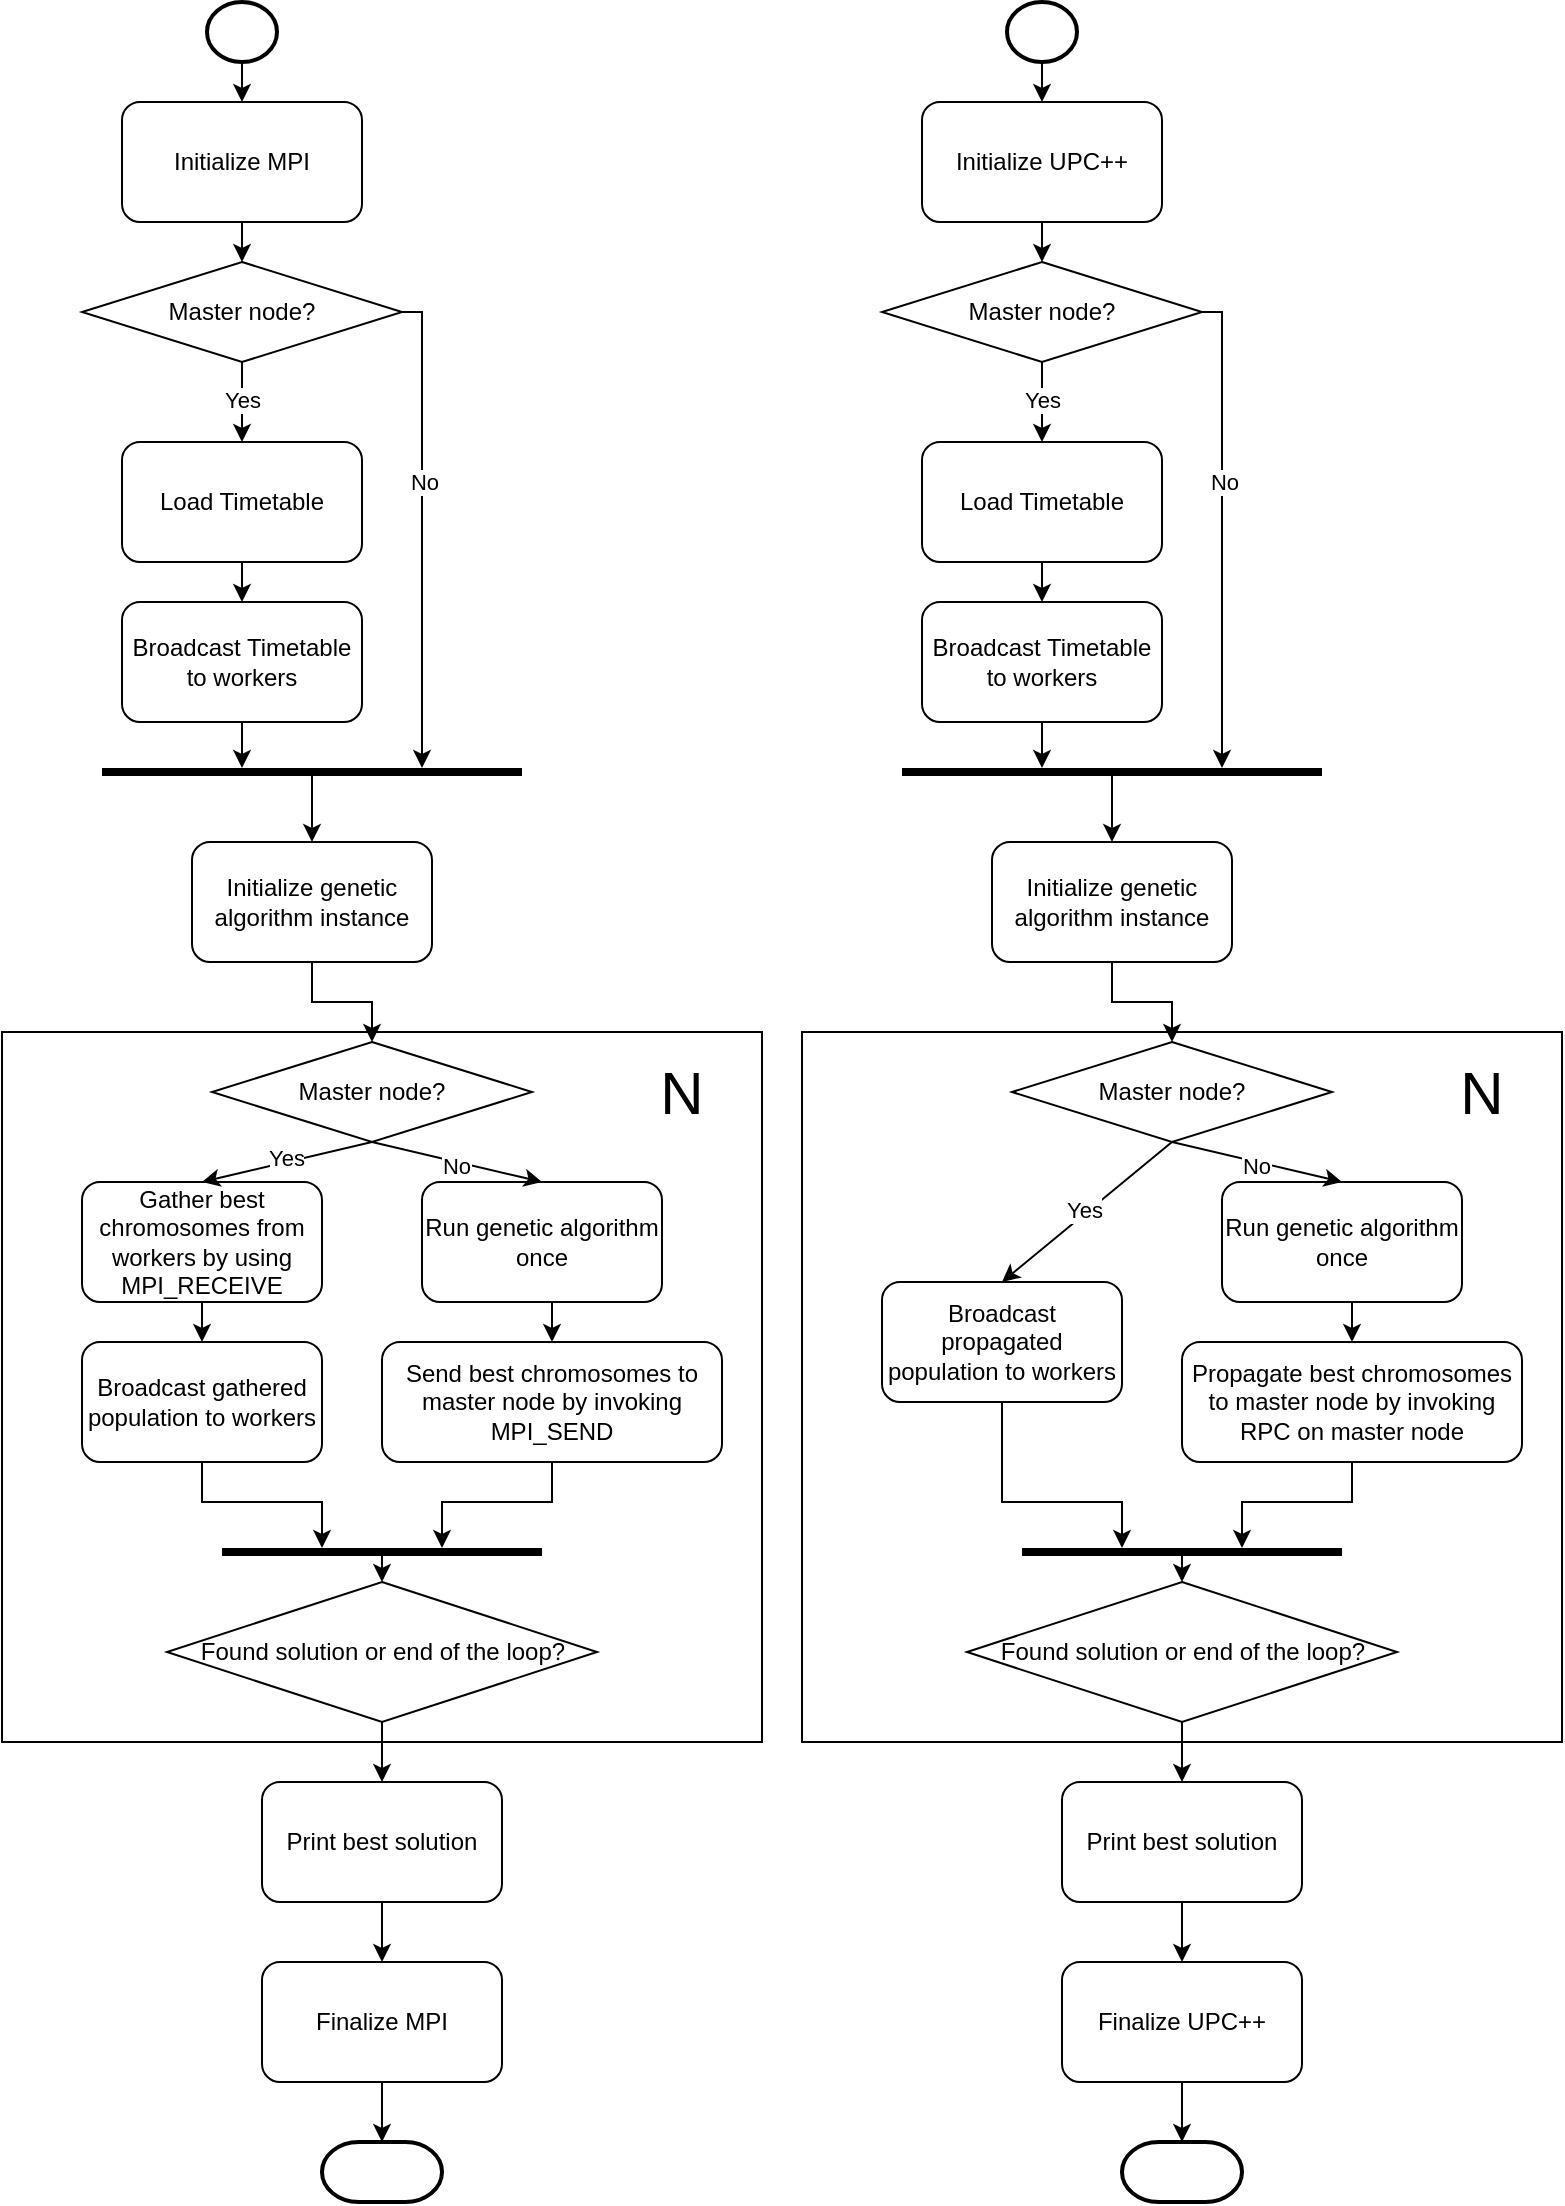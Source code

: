 <mxfile scale="1" border="0" version="24.5.2" type="device">
  <diagram id="C5RBs43oDa-KdzZeNtuy" name="Page-1">
    <mxGraphModel dx="1221" dy="674" grid="1" gridSize="10" guides="1" tooltips="1" connect="1" arrows="1" fold="1" page="1" pageScale="1" pageWidth="827" pageHeight="1169" math="0" shadow="0">
      <root>
        <mxCell id="WIyWlLk6GJQsqaUBKTNV-0" />
        <mxCell id="WIyWlLk6GJQsqaUBKTNV-1" parent="WIyWlLk6GJQsqaUBKTNV-0" />
        <mxCell id="PjXVE9nGpDbadOeOmjFC-62" value="" style="group" parent="WIyWlLk6GJQsqaUBKTNV-1" vertex="1" connectable="0">
          <mxGeometry y="10" width="380" height="1100" as="geometry" />
        </mxCell>
        <mxCell id="PjXVE9nGpDbadOeOmjFC-25" value="" style="rounded=0;whiteSpace=wrap;html=1;" parent="PjXVE9nGpDbadOeOmjFC-62" vertex="1">
          <mxGeometry y="515" width="380" height="355" as="geometry" />
        </mxCell>
        <mxCell id="PjXVE9nGpDbadOeOmjFC-6" style="edgeStyle=orthogonalEdgeStyle;rounded=0;orthogonalLoop=1;jettySize=auto;html=1;exitX=0.5;exitY=1;exitDx=0;exitDy=0;entryX=0.5;entryY=0;entryDx=0;entryDy=0;" parent="PjXVE9nGpDbadOeOmjFC-62" source="PjXVE9nGpDbadOeOmjFC-0" target="PjXVE9nGpDbadOeOmjFC-4" edge="1">
          <mxGeometry relative="1" as="geometry" />
        </mxCell>
        <mxCell id="PjXVE9nGpDbadOeOmjFC-0" value="Initialize MPI" style="rounded=1;whiteSpace=wrap;html=1;" parent="PjXVE9nGpDbadOeOmjFC-62" vertex="1">
          <mxGeometry x="60" y="50" width="120" height="60" as="geometry" />
        </mxCell>
        <mxCell id="PjXVE9nGpDbadOeOmjFC-9" style="edgeStyle=orthogonalEdgeStyle;rounded=0;orthogonalLoop=1;jettySize=auto;html=1;exitX=0.5;exitY=1;exitDx=0;exitDy=0;entryX=0.5;entryY=0;entryDx=0;entryDy=0;" parent="PjXVE9nGpDbadOeOmjFC-62" source="PjXVE9nGpDbadOeOmjFC-1" target="PjXVE9nGpDbadOeOmjFC-2" edge="1">
          <mxGeometry relative="1" as="geometry" />
        </mxCell>
        <mxCell id="PjXVE9nGpDbadOeOmjFC-1" value="Load Timetable" style="rounded=1;whiteSpace=wrap;html=1;" parent="PjXVE9nGpDbadOeOmjFC-62" vertex="1">
          <mxGeometry x="60" y="220" width="120" height="60" as="geometry" />
        </mxCell>
        <mxCell id="PjXVE9nGpDbadOeOmjFC-17" style="edgeStyle=orthogonalEdgeStyle;rounded=0;orthogonalLoop=1;jettySize=auto;html=1;exitX=0.5;exitY=1;exitDx=0;exitDy=0;" parent="PjXVE9nGpDbadOeOmjFC-62" source="PjXVE9nGpDbadOeOmjFC-2" target="PjXVE9nGpDbadOeOmjFC-14" edge="1">
          <mxGeometry relative="1" as="geometry">
            <Array as="points">
              <mxPoint x="120" y="380" />
              <mxPoint x="120" y="380" />
            </Array>
          </mxGeometry>
        </mxCell>
        <mxCell id="PjXVE9nGpDbadOeOmjFC-2" value="Broadcast Timetable to workers" style="rounded=1;whiteSpace=wrap;html=1;" parent="PjXVE9nGpDbadOeOmjFC-62" vertex="1">
          <mxGeometry x="60" y="300" width="120" height="60" as="geometry" />
        </mxCell>
        <mxCell id="PjXVE9nGpDbadOeOmjFC-7" style="edgeStyle=orthogonalEdgeStyle;rounded=0;orthogonalLoop=1;jettySize=auto;html=1;exitX=0.5;exitY=1;exitDx=0;exitDy=0;entryX=0.5;entryY=0;entryDx=0;entryDy=0;" parent="PjXVE9nGpDbadOeOmjFC-62" source="PjXVE9nGpDbadOeOmjFC-4" target="PjXVE9nGpDbadOeOmjFC-1" edge="1">
          <mxGeometry relative="1" as="geometry" />
        </mxCell>
        <mxCell id="PjXVE9nGpDbadOeOmjFC-10" value="Yes" style="edgeLabel;html=1;align=center;verticalAlign=middle;resizable=0;points=[];" parent="PjXVE9nGpDbadOeOmjFC-7" vertex="1" connectable="0">
          <mxGeometry x="-0.05" relative="1" as="geometry">
            <mxPoint as="offset" />
          </mxGeometry>
        </mxCell>
        <mxCell id="PjXVE9nGpDbadOeOmjFC-18" style="edgeStyle=orthogonalEdgeStyle;rounded=0;orthogonalLoop=1;jettySize=auto;html=1;exitX=1;exitY=0.5;exitDx=0;exitDy=0;" parent="PjXVE9nGpDbadOeOmjFC-62" source="PjXVE9nGpDbadOeOmjFC-4" target="PjXVE9nGpDbadOeOmjFC-14" edge="1">
          <mxGeometry relative="1" as="geometry">
            <Array as="points">
              <mxPoint x="210" y="155" />
            </Array>
          </mxGeometry>
        </mxCell>
        <mxCell id="PjXVE9nGpDbadOeOmjFC-19" value="No" style="edgeLabel;html=1;align=center;verticalAlign=middle;resizable=0;points=[];" parent="PjXVE9nGpDbadOeOmjFC-18" vertex="1" connectable="0">
          <mxGeometry x="-0.203" y="1" relative="1" as="geometry">
            <mxPoint as="offset" />
          </mxGeometry>
        </mxCell>
        <mxCell id="PjXVE9nGpDbadOeOmjFC-4" value="Master node?" style="rhombus;whiteSpace=wrap;html=1;" parent="PjXVE9nGpDbadOeOmjFC-62" vertex="1">
          <mxGeometry x="40" y="130" width="160" height="50" as="geometry" />
        </mxCell>
        <mxCell id="PjXVE9nGpDbadOeOmjFC-20" style="edgeStyle=orthogonalEdgeStyle;rounded=0;orthogonalLoop=1;jettySize=auto;html=1;exitX=0.5;exitY=1;exitDx=0;exitDy=0;exitPerimeter=0;entryX=0.5;entryY=0;entryDx=0;entryDy=0;" parent="PjXVE9nGpDbadOeOmjFC-62" source="PjXVE9nGpDbadOeOmjFC-12" target="PjXVE9nGpDbadOeOmjFC-0" edge="1">
          <mxGeometry relative="1" as="geometry" />
        </mxCell>
        <mxCell id="PjXVE9nGpDbadOeOmjFC-12" value="" style="strokeWidth=2;html=1;shape=mxgraph.flowchart.start_2;whiteSpace=wrap;" parent="PjXVE9nGpDbadOeOmjFC-62" vertex="1">
          <mxGeometry x="102.5" width="35" height="30" as="geometry" />
        </mxCell>
        <mxCell id="PjXVE9nGpDbadOeOmjFC-14" value="" style="line;strokeWidth=4;html=1;perimeter=backbonePerimeter;points=[];outlineConnect=0;" parent="PjXVE9nGpDbadOeOmjFC-62" vertex="1">
          <mxGeometry x="50" y="380" width="210" height="10" as="geometry" />
        </mxCell>
        <mxCell id="PjXVE9nGpDbadOeOmjFC-40" style="edgeStyle=orthogonalEdgeStyle;rounded=0;orthogonalLoop=1;jettySize=auto;html=1;exitX=0.5;exitY=1;exitDx=0;exitDy=0;entryX=0.5;entryY=0;entryDx=0;entryDy=0;" parent="PjXVE9nGpDbadOeOmjFC-62" source="PjXVE9nGpDbadOeOmjFC-22" target="PjXVE9nGpDbadOeOmjFC-35" edge="1">
          <mxGeometry relative="1" as="geometry" />
        </mxCell>
        <mxCell id="PjXVE9nGpDbadOeOmjFC-22" value="Initialize genetic algorithm instance" style="rounded=1;whiteSpace=wrap;html=1;" parent="PjXVE9nGpDbadOeOmjFC-62" vertex="1">
          <mxGeometry x="95" y="420" width="120" height="60" as="geometry" />
        </mxCell>
        <mxCell id="PjXVE9nGpDbadOeOmjFC-23" value="" style="endArrow=classic;html=1;rounded=0;entryX=0.5;entryY=0;entryDx=0;entryDy=0;" parent="PjXVE9nGpDbadOeOmjFC-62" source="PjXVE9nGpDbadOeOmjFC-14" target="PjXVE9nGpDbadOeOmjFC-22" edge="1">
          <mxGeometry width="50" height="50" relative="1" as="geometry">
            <mxPoint x="270" y="450" as="sourcePoint" />
            <mxPoint x="260" y="410" as="targetPoint" />
          </mxGeometry>
        </mxCell>
        <mxCell id="PjXVE9nGpDbadOeOmjFC-47" style="edgeStyle=orthogonalEdgeStyle;rounded=0;orthogonalLoop=1;jettySize=auto;html=1;exitX=0.5;exitY=1;exitDx=0;exitDy=0;entryX=0.5;entryY=0;entryDx=0;entryDy=0;" parent="PjXVE9nGpDbadOeOmjFC-62" source="PjXVE9nGpDbadOeOmjFC-26" target="PjXVE9nGpDbadOeOmjFC-44" edge="1">
          <mxGeometry relative="1" as="geometry" />
        </mxCell>
        <mxCell id="PjXVE9nGpDbadOeOmjFC-26" value="Gather best chromosomes from workers by using MPI_RECEIVE" style="rounded=1;whiteSpace=wrap;html=1;" parent="PjXVE9nGpDbadOeOmjFC-62" vertex="1">
          <mxGeometry x="40" y="590" width="120" height="60" as="geometry" />
        </mxCell>
        <mxCell id="PjXVE9nGpDbadOeOmjFC-42" style="edgeStyle=orthogonalEdgeStyle;rounded=0;orthogonalLoop=1;jettySize=auto;html=1;exitX=0.5;exitY=1;exitDx=0;exitDy=0;entryX=0.5;entryY=0;entryDx=0;entryDy=0;" parent="PjXVE9nGpDbadOeOmjFC-62" source="PjXVE9nGpDbadOeOmjFC-27" target="PjXVE9nGpDbadOeOmjFC-41" edge="1">
          <mxGeometry relative="1" as="geometry" />
        </mxCell>
        <mxCell id="PjXVE9nGpDbadOeOmjFC-27" value="Run genetic algorithm once" style="rounded=1;whiteSpace=wrap;html=1;" parent="PjXVE9nGpDbadOeOmjFC-62" vertex="1">
          <mxGeometry x="210" y="590" width="120" height="60" as="geometry" />
        </mxCell>
        <mxCell id="PjXVE9nGpDbadOeOmjFC-36" style="rounded=0;orthogonalLoop=1;jettySize=auto;html=1;exitX=0.5;exitY=1;exitDx=0;exitDy=0;entryX=0.5;entryY=0;entryDx=0;entryDy=0;" parent="PjXVE9nGpDbadOeOmjFC-62" source="PjXVE9nGpDbadOeOmjFC-35" target="PjXVE9nGpDbadOeOmjFC-26" edge="1">
          <mxGeometry relative="1" as="geometry" />
        </mxCell>
        <mxCell id="PjXVE9nGpDbadOeOmjFC-38" value="Yes" style="edgeLabel;html=1;align=center;verticalAlign=middle;resizable=0;points=[];" parent="PjXVE9nGpDbadOeOmjFC-36" vertex="1" connectable="0">
          <mxGeometry x="0.012" y="-2" relative="1" as="geometry">
            <mxPoint as="offset" />
          </mxGeometry>
        </mxCell>
        <mxCell id="PjXVE9nGpDbadOeOmjFC-37" style="rounded=0;orthogonalLoop=1;jettySize=auto;html=1;exitX=0.5;exitY=1;exitDx=0;exitDy=0;entryX=0.5;entryY=0;entryDx=0;entryDy=0;" parent="PjXVE9nGpDbadOeOmjFC-62" source="PjXVE9nGpDbadOeOmjFC-35" target="PjXVE9nGpDbadOeOmjFC-27" edge="1">
          <mxGeometry relative="1" as="geometry" />
        </mxCell>
        <mxCell id="PjXVE9nGpDbadOeOmjFC-39" value="No" style="edgeLabel;html=1;align=center;verticalAlign=middle;resizable=0;points=[];" parent="PjXVE9nGpDbadOeOmjFC-37" vertex="1" connectable="0">
          <mxGeometry x="-0.012" y="-2" relative="1" as="geometry">
            <mxPoint as="offset" />
          </mxGeometry>
        </mxCell>
        <mxCell id="PjXVE9nGpDbadOeOmjFC-35" value="Master node?" style="rhombus;whiteSpace=wrap;html=1;" parent="PjXVE9nGpDbadOeOmjFC-62" vertex="1">
          <mxGeometry x="105" y="520" width="160" height="50" as="geometry" />
        </mxCell>
        <mxCell id="PjXVE9nGpDbadOeOmjFC-50" style="edgeStyle=orthogonalEdgeStyle;rounded=0;orthogonalLoop=1;jettySize=auto;html=1;exitX=0.5;exitY=1;exitDx=0;exitDy=0;" parent="PjXVE9nGpDbadOeOmjFC-62" source="PjXVE9nGpDbadOeOmjFC-41" target="PjXVE9nGpDbadOeOmjFC-48" edge="1">
          <mxGeometry relative="1" as="geometry">
            <Array as="points">
              <mxPoint x="275" y="750" />
              <mxPoint x="220" y="750" />
            </Array>
          </mxGeometry>
        </mxCell>
        <mxCell id="PjXVE9nGpDbadOeOmjFC-41" value="Send best chromosomes to master node by invoking MPI_SEND" style="rounded=1;whiteSpace=wrap;html=1;" parent="PjXVE9nGpDbadOeOmjFC-62" vertex="1">
          <mxGeometry x="190" y="670" width="170" height="60" as="geometry" />
        </mxCell>
        <mxCell id="PjXVE9nGpDbadOeOmjFC-43" value="&lt;font style=&quot;font-size: 30px;&quot;&gt;N&lt;/font&gt;" style="text;html=1;align=center;verticalAlign=middle;whiteSpace=wrap;rounded=0;" parent="PjXVE9nGpDbadOeOmjFC-62" vertex="1">
          <mxGeometry x="310" y="530" width="60" height="30" as="geometry" />
        </mxCell>
        <mxCell id="PjXVE9nGpDbadOeOmjFC-49" style="edgeStyle=orthogonalEdgeStyle;rounded=0;orthogonalLoop=1;jettySize=auto;html=1;exitX=0.5;exitY=1;exitDx=0;exitDy=0;" parent="PjXVE9nGpDbadOeOmjFC-62" source="PjXVE9nGpDbadOeOmjFC-44" target="PjXVE9nGpDbadOeOmjFC-48" edge="1">
          <mxGeometry relative="1" as="geometry">
            <Array as="points">
              <mxPoint x="100" y="750" />
              <mxPoint x="160" y="750" />
            </Array>
          </mxGeometry>
        </mxCell>
        <mxCell id="PjXVE9nGpDbadOeOmjFC-44" value="Broadcast gathered population to workers" style="rounded=1;whiteSpace=wrap;html=1;" parent="PjXVE9nGpDbadOeOmjFC-62" vertex="1">
          <mxGeometry x="40" y="670" width="120" height="60" as="geometry" />
        </mxCell>
        <mxCell id="PjXVE9nGpDbadOeOmjFC-48" value="" style="line;strokeWidth=4;html=1;perimeter=backbonePerimeter;points=[];outlineConnect=0;" parent="PjXVE9nGpDbadOeOmjFC-62" vertex="1">
          <mxGeometry x="110" y="770" width="160" height="10" as="geometry" />
        </mxCell>
        <mxCell id="PjXVE9nGpDbadOeOmjFC-55" style="edgeStyle=orthogonalEdgeStyle;rounded=0;orthogonalLoop=1;jettySize=auto;html=1;exitX=0.5;exitY=1;exitDx=0;exitDy=0;entryX=0.5;entryY=0;entryDx=0;entryDy=0;" parent="PjXVE9nGpDbadOeOmjFC-62" source="PjXVE9nGpDbadOeOmjFC-51" target="PjXVE9nGpDbadOeOmjFC-54" edge="1">
          <mxGeometry relative="1" as="geometry" />
        </mxCell>
        <mxCell id="PjXVE9nGpDbadOeOmjFC-51" value="Found solution or end of the loop?" style="rhombus;whiteSpace=wrap;html=1;" parent="PjXVE9nGpDbadOeOmjFC-62" vertex="1">
          <mxGeometry x="82.5" y="790" width="215" height="70" as="geometry" />
        </mxCell>
        <mxCell id="PjXVE9nGpDbadOeOmjFC-53" value="" style="endArrow=classic;html=1;rounded=0;entryX=0.5;entryY=0;entryDx=0;entryDy=0;" parent="PjXVE9nGpDbadOeOmjFC-62" source="PjXVE9nGpDbadOeOmjFC-48" target="PjXVE9nGpDbadOeOmjFC-51" edge="1">
          <mxGeometry width="50" height="50" relative="1" as="geometry">
            <mxPoint x="220" y="810" as="sourcePoint" />
            <mxPoint x="270" y="760" as="targetPoint" />
          </mxGeometry>
        </mxCell>
        <mxCell id="PjXVE9nGpDbadOeOmjFC-60" style="edgeStyle=orthogonalEdgeStyle;rounded=0;orthogonalLoop=1;jettySize=auto;html=1;exitX=0.5;exitY=1;exitDx=0;exitDy=0;entryX=0.5;entryY=0;entryDx=0;entryDy=0;" parent="PjXVE9nGpDbadOeOmjFC-62" source="PjXVE9nGpDbadOeOmjFC-54" target="PjXVE9nGpDbadOeOmjFC-58" edge="1">
          <mxGeometry relative="1" as="geometry" />
        </mxCell>
        <mxCell id="PjXVE9nGpDbadOeOmjFC-54" value="Print best solution" style="rounded=1;whiteSpace=wrap;html=1;" parent="PjXVE9nGpDbadOeOmjFC-62" vertex="1">
          <mxGeometry x="130" y="890" width="120" height="60" as="geometry" />
        </mxCell>
        <mxCell id="PjXVE9nGpDbadOeOmjFC-56" value="" style="strokeWidth=2;html=1;shape=mxgraph.flowchart.terminator;whiteSpace=wrap;" parent="PjXVE9nGpDbadOeOmjFC-62" vertex="1">
          <mxGeometry x="160" y="1070" width="60" height="30" as="geometry" />
        </mxCell>
        <mxCell id="PjXVE9nGpDbadOeOmjFC-58" value="Finalize MPI" style="rounded=1;whiteSpace=wrap;html=1;" parent="PjXVE9nGpDbadOeOmjFC-62" vertex="1">
          <mxGeometry x="130" y="980" width="120" height="60" as="geometry" />
        </mxCell>
        <mxCell id="PjXVE9nGpDbadOeOmjFC-61" style="edgeStyle=orthogonalEdgeStyle;rounded=0;orthogonalLoop=1;jettySize=auto;html=1;exitX=0.5;exitY=1;exitDx=0;exitDy=0;entryX=0.5;entryY=0;entryDx=0;entryDy=0;entryPerimeter=0;" parent="PjXVE9nGpDbadOeOmjFC-62" source="PjXVE9nGpDbadOeOmjFC-58" target="PjXVE9nGpDbadOeOmjFC-56" edge="1">
          <mxGeometry relative="1" as="geometry" />
        </mxCell>
        <mxCell id="kn6xq9xH83njvRYgdew3-128" value="" style="rounded=0;whiteSpace=wrap;html=1;" parent="WIyWlLk6GJQsqaUBKTNV-1" vertex="1">
          <mxGeometry x="400" y="525" width="380" height="355" as="geometry" />
        </mxCell>
        <mxCell id="kn6xq9xH83njvRYgdew3-129" style="edgeStyle=orthogonalEdgeStyle;rounded=0;orthogonalLoop=1;jettySize=auto;html=1;exitX=0.5;exitY=1;exitDx=0;exitDy=0;entryX=0.5;entryY=0;entryDx=0;entryDy=0;" parent="WIyWlLk6GJQsqaUBKTNV-1" source="kn6xq9xH83njvRYgdew3-130" target="kn6xq9xH83njvRYgdew3-139" edge="1">
          <mxGeometry relative="1" as="geometry" />
        </mxCell>
        <mxCell id="kn6xq9xH83njvRYgdew3-130" value="Initialize UPC++" style="rounded=1;whiteSpace=wrap;html=1;" parent="WIyWlLk6GJQsqaUBKTNV-1" vertex="1">
          <mxGeometry x="460" y="60" width="120" height="60" as="geometry" />
        </mxCell>
        <mxCell id="kn6xq9xH83njvRYgdew3-131" style="edgeStyle=orthogonalEdgeStyle;rounded=0;orthogonalLoop=1;jettySize=auto;html=1;exitX=0.5;exitY=1;exitDx=0;exitDy=0;entryX=0.5;entryY=0;entryDx=0;entryDy=0;" parent="WIyWlLk6GJQsqaUBKTNV-1" source="kn6xq9xH83njvRYgdew3-132" target="kn6xq9xH83njvRYgdew3-134" edge="1">
          <mxGeometry relative="1" as="geometry" />
        </mxCell>
        <mxCell id="kn6xq9xH83njvRYgdew3-132" value="Load Timetable" style="rounded=1;whiteSpace=wrap;html=1;" parent="WIyWlLk6GJQsqaUBKTNV-1" vertex="1">
          <mxGeometry x="460" y="230" width="120" height="60" as="geometry" />
        </mxCell>
        <mxCell id="kn6xq9xH83njvRYgdew3-133" style="edgeStyle=orthogonalEdgeStyle;rounded=0;orthogonalLoop=1;jettySize=auto;html=1;exitX=0.5;exitY=1;exitDx=0;exitDy=0;" parent="WIyWlLk6GJQsqaUBKTNV-1" source="kn6xq9xH83njvRYgdew3-134" target="kn6xq9xH83njvRYgdew3-142" edge="1">
          <mxGeometry relative="1" as="geometry">
            <Array as="points">
              <mxPoint x="520" y="390" />
              <mxPoint x="520" y="390" />
            </Array>
          </mxGeometry>
        </mxCell>
        <mxCell id="kn6xq9xH83njvRYgdew3-134" value="Broadcast Timetable to workers" style="rounded=1;whiteSpace=wrap;html=1;" parent="WIyWlLk6GJQsqaUBKTNV-1" vertex="1">
          <mxGeometry x="460" y="310" width="120" height="60" as="geometry" />
        </mxCell>
        <mxCell id="kn6xq9xH83njvRYgdew3-135" style="edgeStyle=orthogonalEdgeStyle;rounded=0;orthogonalLoop=1;jettySize=auto;html=1;exitX=0.5;exitY=1;exitDx=0;exitDy=0;entryX=0.5;entryY=0;entryDx=0;entryDy=0;" parent="WIyWlLk6GJQsqaUBKTNV-1" source="kn6xq9xH83njvRYgdew3-139" target="kn6xq9xH83njvRYgdew3-132" edge="1">
          <mxGeometry relative="1" as="geometry" />
        </mxCell>
        <mxCell id="kn6xq9xH83njvRYgdew3-136" value="Yes" style="edgeLabel;html=1;align=center;verticalAlign=middle;resizable=0;points=[];" parent="kn6xq9xH83njvRYgdew3-135" vertex="1" connectable="0">
          <mxGeometry x="-0.05" relative="1" as="geometry">
            <mxPoint as="offset" />
          </mxGeometry>
        </mxCell>
        <mxCell id="kn6xq9xH83njvRYgdew3-137" style="edgeStyle=orthogonalEdgeStyle;rounded=0;orthogonalLoop=1;jettySize=auto;html=1;exitX=1;exitY=0.5;exitDx=0;exitDy=0;" parent="WIyWlLk6GJQsqaUBKTNV-1" source="kn6xq9xH83njvRYgdew3-139" target="kn6xq9xH83njvRYgdew3-142" edge="1">
          <mxGeometry relative="1" as="geometry">
            <Array as="points">
              <mxPoint x="610" y="165" />
            </Array>
          </mxGeometry>
        </mxCell>
        <mxCell id="kn6xq9xH83njvRYgdew3-138" value="No" style="edgeLabel;html=1;align=center;verticalAlign=middle;resizable=0;points=[];" parent="kn6xq9xH83njvRYgdew3-137" vertex="1" connectable="0">
          <mxGeometry x="-0.203" y="1" relative="1" as="geometry">
            <mxPoint as="offset" />
          </mxGeometry>
        </mxCell>
        <mxCell id="kn6xq9xH83njvRYgdew3-139" value="Master node?" style="rhombus;whiteSpace=wrap;html=1;" parent="WIyWlLk6GJQsqaUBKTNV-1" vertex="1">
          <mxGeometry x="440" y="140" width="160" height="50" as="geometry" />
        </mxCell>
        <mxCell id="kn6xq9xH83njvRYgdew3-140" style="edgeStyle=orthogonalEdgeStyle;rounded=0;orthogonalLoop=1;jettySize=auto;html=1;exitX=0.5;exitY=1;exitDx=0;exitDy=0;exitPerimeter=0;entryX=0.5;entryY=0;entryDx=0;entryDy=0;" parent="WIyWlLk6GJQsqaUBKTNV-1" source="kn6xq9xH83njvRYgdew3-141" target="kn6xq9xH83njvRYgdew3-130" edge="1">
          <mxGeometry relative="1" as="geometry" />
        </mxCell>
        <mxCell id="kn6xq9xH83njvRYgdew3-141" value="" style="strokeWidth=2;html=1;shape=mxgraph.flowchart.start_2;whiteSpace=wrap;" parent="WIyWlLk6GJQsqaUBKTNV-1" vertex="1">
          <mxGeometry x="502.5" y="10" width="35" height="30" as="geometry" />
        </mxCell>
        <mxCell id="kn6xq9xH83njvRYgdew3-142" value="" style="line;strokeWidth=4;html=1;perimeter=backbonePerimeter;points=[];outlineConnect=0;" parent="WIyWlLk6GJQsqaUBKTNV-1" vertex="1">
          <mxGeometry x="450" y="390" width="210" height="10" as="geometry" />
        </mxCell>
        <mxCell id="kn6xq9xH83njvRYgdew3-143" style="edgeStyle=orthogonalEdgeStyle;rounded=0;orthogonalLoop=1;jettySize=auto;html=1;exitX=0.5;exitY=1;exitDx=0;exitDy=0;entryX=0.5;entryY=0;entryDx=0;entryDy=0;" parent="WIyWlLk6GJQsqaUBKTNV-1" source="kn6xq9xH83njvRYgdew3-144" target="kn6xq9xH83njvRYgdew3-154" edge="1">
          <mxGeometry relative="1" as="geometry" />
        </mxCell>
        <mxCell id="kn6xq9xH83njvRYgdew3-144" value="Initialize genetic algorithm instance" style="rounded=1;whiteSpace=wrap;html=1;" parent="WIyWlLk6GJQsqaUBKTNV-1" vertex="1">
          <mxGeometry x="495" y="430" width="120" height="60" as="geometry" />
        </mxCell>
        <mxCell id="kn6xq9xH83njvRYgdew3-145" value="" style="endArrow=classic;html=1;rounded=0;entryX=0.5;entryY=0;entryDx=0;entryDy=0;" parent="WIyWlLk6GJQsqaUBKTNV-1" source="kn6xq9xH83njvRYgdew3-142" target="kn6xq9xH83njvRYgdew3-144" edge="1">
          <mxGeometry width="50" height="50" relative="1" as="geometry">
            <mxPoint x="670" y="460" as="sourcePoint" />
            <mxPoint x="660" y="420" as="targetPoint" />
          </mxGeometry>
        </mxCell>
        <mxCell id="kn6xq9xH83njvRYgdew3-148" style="edgeStyle=orthogonalEdgeStyle;rounded=0;orthogonalLoop=1;jettySize=auto;html=1;exitX=0.5;exitY=1;exitDx=0;exitDy=0;entryX=0.5;entryY=0;entryDx=0;entryDy=0;" parent="WIyWlLk6GJQsqaUBKTNV-1" source="kn6xq9xH83njvRYgdew3-149" target="kn6xq9xH83njvRYgdew3-156" edge="1">
          <mxGeometry relative="1" as="geometry" />
        </mxCell>
        <mxCell id="kn6xq9xH83njvRYgdew3-149" value="Run genetic algorithm once" style="rounded=1;whiteSpace=wrap;html=1;" parent="WIyWlLk6GJQsqaUBKTNV-1" vertex="1">
          <mxGeometry x="610" y="600" width="120" height="60" as="geometry" />
        </mxCell>
        <mxCell id="kn6xq9xH83njvRYgdew3-150" style="rounded=0;orthogonalLoop=1;jettySize=auto;html=1;exitX=0.5;exitY=1;exitDx=0;exitDy=0;entryX=0.5;entryY=0;entryDx=0;entryDy=0;" parent="WIyWlLk6GJQsqaUBKTNV-1" source="kn6xq9xH83njvRYgdew3-154" target="kn6xq9xH83njvRYgdew3-159" edge="1">
          <mxGeometry relative="1" as="geometry">
            <mxPoint x="500" y="600" as="targetPoint" />
          </mxGeometry>
        </mxCell>
        <mxCell id="kn6xq9xH83njvRYgdew3-151" value="Yes" style="edgeLabel;html=1;align=center;verticalAlign=middle;resizable=0;points=[];" parent="kn6xq9xH83njvRYgdew3-150" vertex="1" connectable="0">
          <mxGeometry x="0.012" y="-2" relative="1" as="geometry">
            <mxPoint as="offset" />
          </mxGeometry>
        </mxCell>
        <mxCell id="kn6xq9xH83njvRYgdew3-152" style="rounded=0;orthogonalLoop=1;jettySize=auto;html=1;exitX=0.5;exitY=1;exitDx=0;exitDy=0;entryX=0.5;entryY=0;entryDx=0;entryDy=0;" parent="WIyWlLk6GJQsqaUBKTNV-1" source="kn6xq9xH83njvRYgdew3-154" target="kn6xq9xH83njvRYgdew3-149" edge="1">
          <mxGeometry relative="1" as="geometry" />
        </mxCell>
        <mxCell id="kn6xq9xH83njvRYgdew3-153" value="No" style="edgeLabel;html=1;align=center;verticalAlign=middle;resizable=0;points=[];" parent="kn6xq9xH83njvRYgdew3-152" vertex="1" connectable="0">
          <mxGeometry x="-0.012" y="-2" relative="1" as="geometry">
            <mxPoint as="offset" />
          </mxGeometry>
        </mxCell>
        <mxCell id="kn6xq9xH83njvRYgdew3-154" value="Master node?" style="rhombus;whiteSpace=wrap;html=1;" parent="WIyWlLk6GJQsqaUBKTNV-1" vertex="1">
          <mxGeometry x="505" y="530" width="160" height="50" as="geometry" />
        </mxCell>
        <mxCell id="kn6xq9xH83njvRYgdew3-155" style="edgeStyle=orthogonalEdgeStyle;rounded=0;orthogonalLoop=1;jettySize=auto;html=1;exitX=0.5;exitY=1;exitDx=0;exitDy=0;" parent="WIyWlLk6GJQsqaUBKTNV-1" source="kn6xq9xH83njvRYgdew3-156" target="kn6xq9xH83njvRYgdew3-160" edge="1">
          <mxGeometry relative="1" as="geometry">
            <Array as="points">
              <mxPoint x="675" y="760" />
              <mxPoint x="620" y="760" />
            </Array>
          </mxGeometry>
        </mxCell>
        <mxCell id="kn6xq9xH83njvRYgdew3-156" value="Propagate best chromosomes to master node by invoking RPC on master node" style="rounded=1;whiteSpace=wrap;html=1;" parent="WIyWlLk6GJQsqaUBKTNV-1" vertex="1">
          <mxGeometry x="590" y="680" width="170" height="60" as="geometry" />
        </mxCell>
        <mxCell id="kn6xq9xH83njvRYgdew3-157" value="&lt;font style=&quot;font-size: 30px;&quot;&gt;N&lt;/font&gt;" style="text;html=1;align=center;verticalAlign=middle;whiteSpace=wrap;rounded=0;" parent="WIyWlLk6GJQsqaUBKTNV-1" vertex="1">
          <mxGeometry x="710" y="540" width="60" height="30" as="geometry" />
        </mxCell>
        <mxCell id="kn6xq9xH83njvRYgdew3-158" style="edgeStyle=orthogonalEdgeStyle;rounded=0;orthogonalLoop=1;jettySize=auto;html=1;exitX=0.5;exitY=1;exitDx=0;exitDy=0;" parent="WIyWlLk6GJQsqaUBKTNV-1" source="kn6xq9xH83njvRYgdew3-159" target="kn6xq9xH83njvRYgdew3-160" edge="1">
          <mxGeometry relative="1" as="geometry">
            <Array as="points">
              <mxPoint x="500" y="760" />
              <mxPoint x="560" y="760" />
            </Array>
          </mxGeometry>
        </mxCell>
        <mxCell id="kn6xq9xH83njvRYgdew3-159" value="Broadcast propagated population to workers" style="rounded=1;whiteSpace=wrap;html=1;" parent="WIyWlLk6GJQsqaUBKTNV-1" vertex="1">
          <mxGeometry x="440" y="650" width="120" height="60" as="geometry" />
        </mxCell>
        <mxCell id="kn6xq9xH83njvRYgdew3-160" value="" style="line;strokeWidth=4;html=1;perimeter=backbonePerimeter;points=[];outlineConnect=0;" parent="WIyWlLk6GJQsqaUBKTNV-1" vertex="1">
          <mxGeometry x="510" y="780" width="160" height="10" as="geometry" />
        </mxCell>
        <mxCell id="kn6xq9xH83njvRYgdew3-161" style="edgeStyle=orthogonalEdgeStyle;rounded=0;orthogonalLoop=1;jettySize=auto;html=1;exitX=0.5;exitY=1;exitDx=0;exitDy=0;entryX=0.5;entryY=0;entryDx=0;entryDy=0;" parent="WIyWlLk6GJQsqaUBKTNV-1" source="kn6xq9xH83njvRYgdew3-162" target="kn6xq9xH83njvRYgdew3-165" edge="1">
          <mxGeometry relative="1" as="geometry" />
        </mxCell>
        <mxCell id="kn6xq9xH83njvRYgdew3-162" value="Found solution or end of the loop?" style="rhombus;whiteSpace=wrap;html=1;" parent="WIyWlLk6GJQsqaUBKTNV-1" vertex="1">
          <mxGeometry x="482.5" y="800" width="215" height="70" as="geometry" />
        </mxCell>
        <mxCell id="kn6xq9xH83njvRYgdew3-163" value="" style="endArrow=classic;html=1;rounded=0;entryX=0.5;entryY=0;entryDx=0;entryDy=0;" parent="WIyWlLk6GJQsqaUBKTNV-1" source="kn6xq9xH83njvRYgdew3-160" target="kn6xq9xH83njvRYgdew3-162" edge="1">
          <mxGeometry width="50" height="50" relative="1" as="geometry">
            <mxPoint x="620" y="820" as="sourcePoint" />
            <mxPoint x="670" y="770" as="targetPoint" />
          </mxGeometry>
        </mxCell>
        <mxCell id="kn6xq9xH83njvRYgdew3-164" style="edgeStyle=orthogonalEdgeStyle;rounded=0;orthogonalLoop=1;jettySize=auto;html=1;exitX=0.5;exitY=1;exitDx=0;exitDy=0;entryX=0.5;entryY=0;entryDx=0;entryDy=0;" parent="WIyWlLk6GJQsqaUBKTNV-1" source="kn6xq9xH83njvRYgdew3-165" target="kn6xq9xH83njvRYgdew3-167" edge="1">
          <mxGeometry relative="1" as="geometry" />
        </mxCell>
        <mxCell id="kn6xq9xH83njvRYgdew3-165" value="Print best solution" style="rounded=1;whiteSpace=wrap;html=1;" parent="WIyWlLk6GJQsqaUBKTNV-1" vertex="1">
          <mxGeometry x="530" y="900" width="120" height="60" as="geometry" />
        </mxCell>
        <mxCell id="kn6xq9xH83njvRYgdew3-166" value="" style="strokeWidth=2;html=1;shape=mxgraph.flowchart.terminator;whiteSpace=wrap;" parent="WIyWlLk6GJQsqaUBKTNV-1" vertex="1">
          <mxGeometry x="560" y="1080" width="60" height="30" as="geometry" />
        </mxCell>
        <mxCell id="kn6xq9xH83njvRYgdew3-167" value="Finalize UPC++" style="rounded=1;whiteSpace=wrap;html=1;" parent="WIyWlLk6GJQsqaUBKTNV-1" vertex="1">
          <mxGeometry x="530" y="990" width="120" height="60" as="geometry" />
        </mxCell>
        <mxCell id="kn6xq9xH83njvRYgdew3-168" style="edgeStyle=orthogonalEdgeStyle;rounded=0;orthogonalLoop=1;jettySize=auto;html=1;exitX=0.5;exitY=1;exitDx=0;exitDy=0;entryX=0.5;entryY=0;entryDx=0;entryDy=0;entryPerimeter=0;" parent="WIyWlLk6GJQsqaUBKTNV-1" source="kn6xq9xH83njvRYgdew3-167" target="kn6xq9xH83njvRYgdew3-166" edge="1">
          <mxGeometry relative="1" as="geometry" />
        </mxCell>
      </root>
    </mxGraphModel>
  </diagram>
</mxfile>
